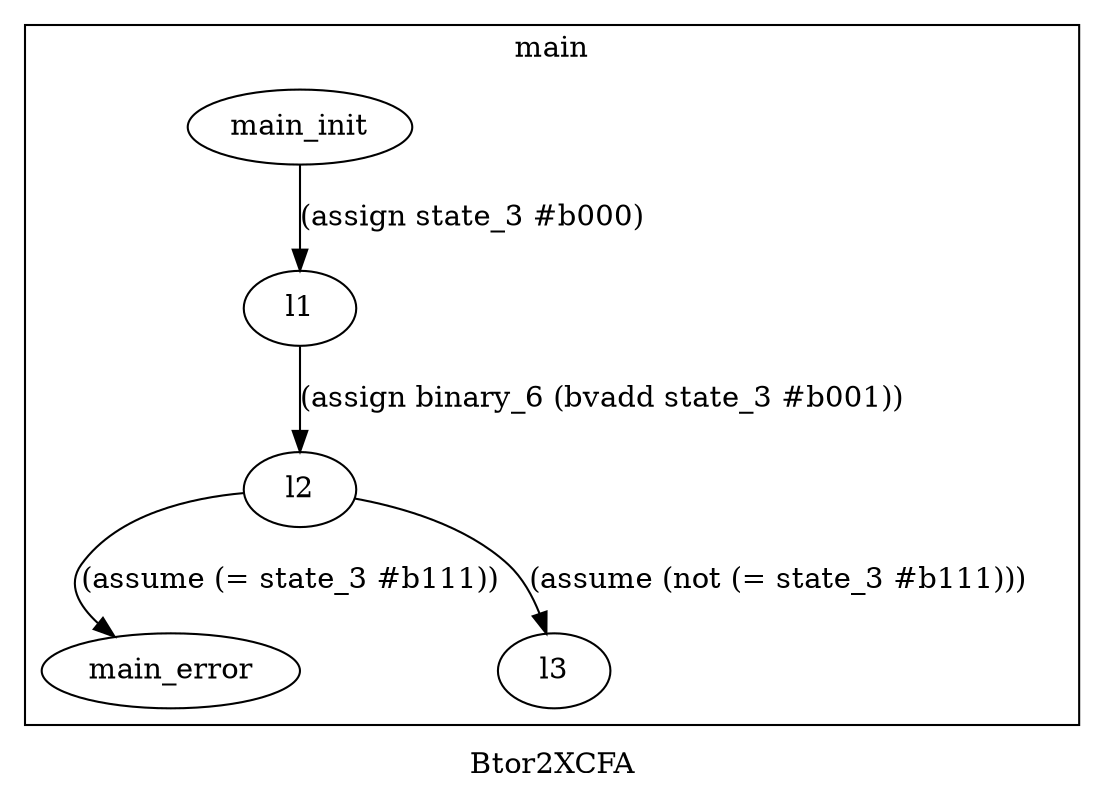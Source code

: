 digraph G {
label="Btor2XCFA";
subgraph cluster_0 {
label="main";
main_init[];
l1[];
l2[];
main_error[];
l3[];
main_init -> l1 [label="(assign state_3 #b000) "];
l1 -> l2 [label="(assign binary_6 (bvadd state_3 #b001)) "];
l2 -> main_error [label="(assume (= state_3 #b111)) "];
l2 -> l3 [label="(assume (not (= state_3 #b111))) "];

}
}
